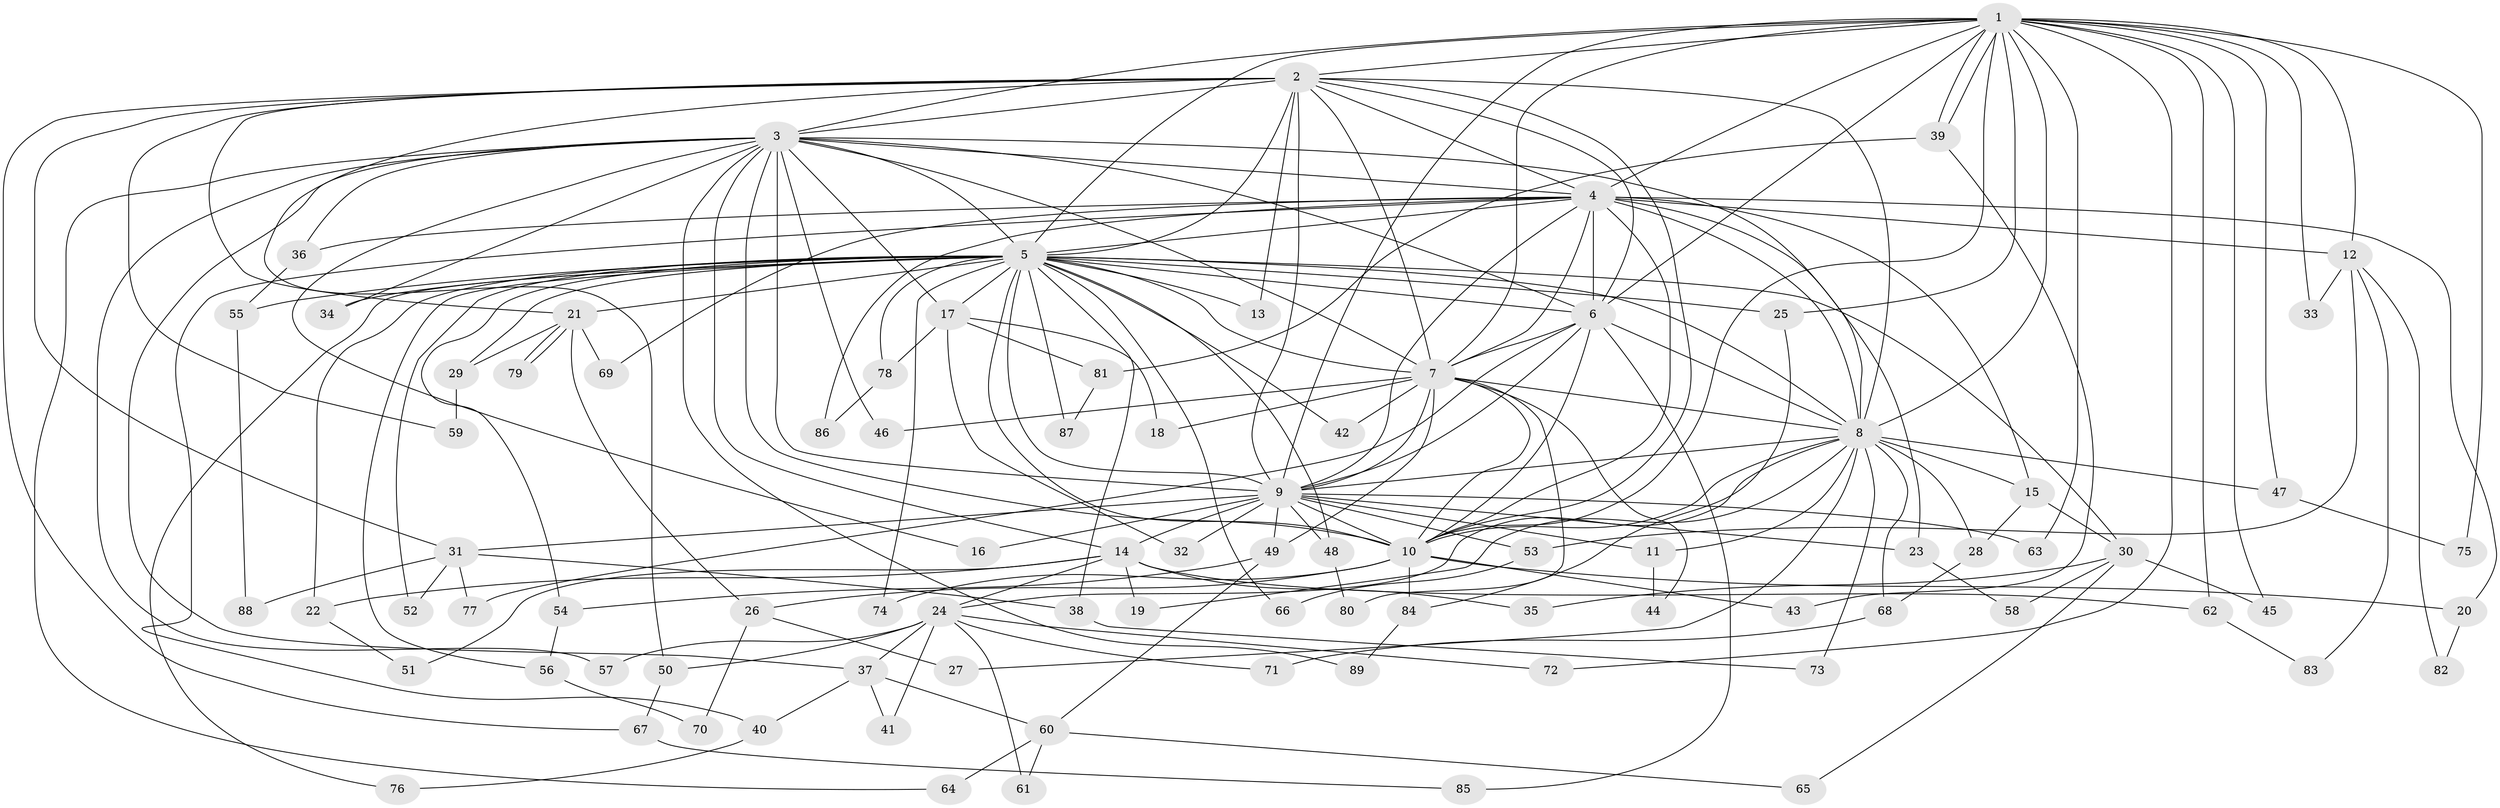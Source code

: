 // coarse degree distribution, {9: 0.027777777777777776, 22: 0.027777777777777776, 6: 0.08333333333333333, 4: 0.16666666666666666, 5: 0.1111111111111111, 2: 0.1388888888888889, 15: 0.027777777777777776, 8: 0.05555555555555555, 13: 0.027777777777777776, 3: 0.25, 10: 0.027777777777777776, 1: 0.027777777777777776, 19: 0.027777777777777776}
// Generated by graph-tools (version 1.1) at 2025/36/03/04/25 23:36:35]
// undirected, 89 vertices, 203 edges
graph export_dot {
  node [color=gray90,style=filled];
  1;
  2;
  3;
  4;
  5;
  6;
  7;
  8;
  9;
  10;
  11;
  12;
  13;
  14;
  15;
  16;
  17;
  18;
  19;
  20;
  21;
  22;
  23;
  24;
  25;
  26;
  27;
  28;
  29;
  30;
  31;
  32;
  33;
  34;
  35;
  36;
  37;
  38;
  39;
  40;
  41;
  42;
  43;
  44;
  45;
  46;
  47;
  48;
  49;
  50;
  51;
  52;
  53;
  54;
  55;
  56;
  57;
  58;
  59;
  60;
  61;
  62;
  63;
  64;
  65;
  66;
  67;
  68;
  69;
  70;
  71;
  72;
  73;
  74;
  75;
  76;
  77;
  78;
  79;
  80;
  81;
  82;
  83;
  84;
  85;
  86;
  87;
  88;
  89;
  1 -- 2;
  1 -- 3;
  1 -- 4;
  1 -- 5;
  1 -- 6;
  1 -- 7;
  1 -- 8;
  1 -- 9;
  1 -- 10;
  1 -- 12;
  1 -- 25;
  1 -- 33;
  1 -- 39;
  1 -- 39;
  1 -- 45;
  1 -- 47;
  1 -- 62;
  1 -- 63;
  1 -- 72;
  1 -- 75;
  2 -- 3;
  2 -- 4;
  2 -- 5;
  2 -- 6;
  2 -- 7;
  2 -- 8;
  2 -- 9;
  2 -- 10;
  2 -- 13;
  2 -- 21;
  2 -- 31;
  2 -- 50;
  2 -- 59;
  2 -- 67;
  3 -- 4;
  3 -- 5;
  3 -- 6;
  3 -- 7;
  3 -- 8;
  3 -- 9;
  3 -- 10;
  3 -- 14;
  3 -- 16;
  3 -- 17;
  3 -- 34;
  3 -- 36;
  3 -- 37;
  3 -- 46;
  3 -- 57;
  3 -- 64;
  3 -- 89;
  4 -- 5;
  4 -- 6;
  4 -- 7;
  4 -- 8;
  4 -- 9;
  4 -- 10;
  4 -- 12;
  4 -- 15;
  4 -- 20;
  4 -- 23;
  4 -- 36;
  4 -- 40;
  4 -- 69;
  4 -- 86;
  5 -- 6;
  5 -- 7;
  5 -- 8;
  5 -- 9;
  5 -- 10;
  5 -- 13;
  5 -- 17;
  5 -- 21;
  5 -- 22;
  5 -- 25;
  5 -- 29;
  5 -- 30;
  5 -- 34;
  5 -- 38;
  5 -- 42;
  5 -- 48;
  5 -- 52;
  5 -- 54;
  5 -- 55;
  5 -- 56;
  5 -- 66;
  5 -- 74;
  5 -- 76;
  5 -- 78;
  5 -- 87;
  6 -- 7;
  6 -- 8;
  6 -- 9;
  6 -- 10;
  6 -- 77;
  6 -- 85;
  7 -- 8;
  7 -- 9;
  7 -- 10;
  7 -- 18;
  7 -- 42;
  7 -- 44;
  7 -- 46;
  7 -- 49;
  7 -- 80;
  8 -- 9;
  8 -- 10;
  8 -- 11;
  8 -- 15;
  8 -- 19;
  8 -- 24;
  8 -- 27;
  8 -- 28;
  8 -- 47;
  8 -- 68;
  8 -- 73;
  9 -- 10;
  9 -- 11;
  9 -- 14;
  9 -- 16;
  9 -- 23;
  9 -- 31;
  9 -- 32;
  9 -- 48;
  9 -- 49;
  9 -- 53;
  9 -- 63;
  10 -- 20;
  10 -- 26;
  10 -- 43;
  10 -- 74;
  10 -- 84;
  11 -- 44;
  12 -- 33;
  12 -- 53;
  12 -- 82;
  12 -- 83;
  14 -- 19;
  14 -- 22;
  14 -- 24;
  14 -- 35;
  14 -- 51;
  14 -- 62;
  15 -- 28;
  15 -- 30;
  17 -- 18;
  17 -- 32;
  17 -- 78;
  17 -- 81;
  20 -- 82;
  21 -- 26;
  21 -- 29;
  21 -- 69;
  21 -- 79;
  21 -- 79;
  22 -- 51;
  23 -- 58;
  24 -- 37;
  24 -- 41;
  24 -- 50;
  24 -- 57;
  24 -- 61;
  24 -- 71;
  24 -- 72;
  25 -- 84;
  26 -- 27;
  26 -- 70;
  28 -- 68;
  29 -- 59;
  30 -- 35;
  30 -- 45;
  30 -- 58;
  30 -- 65;
  31 -- 38;
  31 -- 52;
  31 -- 77;
  31 -- 88;
  36 -- 55;
  37 -- 40;
  37 -- 41;
  37 -- 60;
  38 -- 73;
  39 -- 43;
  39 -- 81;
  40 -- 76;
  47 -- 75;
  48 -- 80;
  49 -- 54;
  49 -- 60;
  50 -- 67;
  53 -- 66;
  54 -- 56;
  55 -- 88;
  56 -- 70;
  60 -- 61;
  60 -- 64;
  60 -- 65;
  62 -- 83;
  67 -- 85;
  68 -- 71;
  78 -- 86;
  81 -- 87;
  84 -- 89;
}
